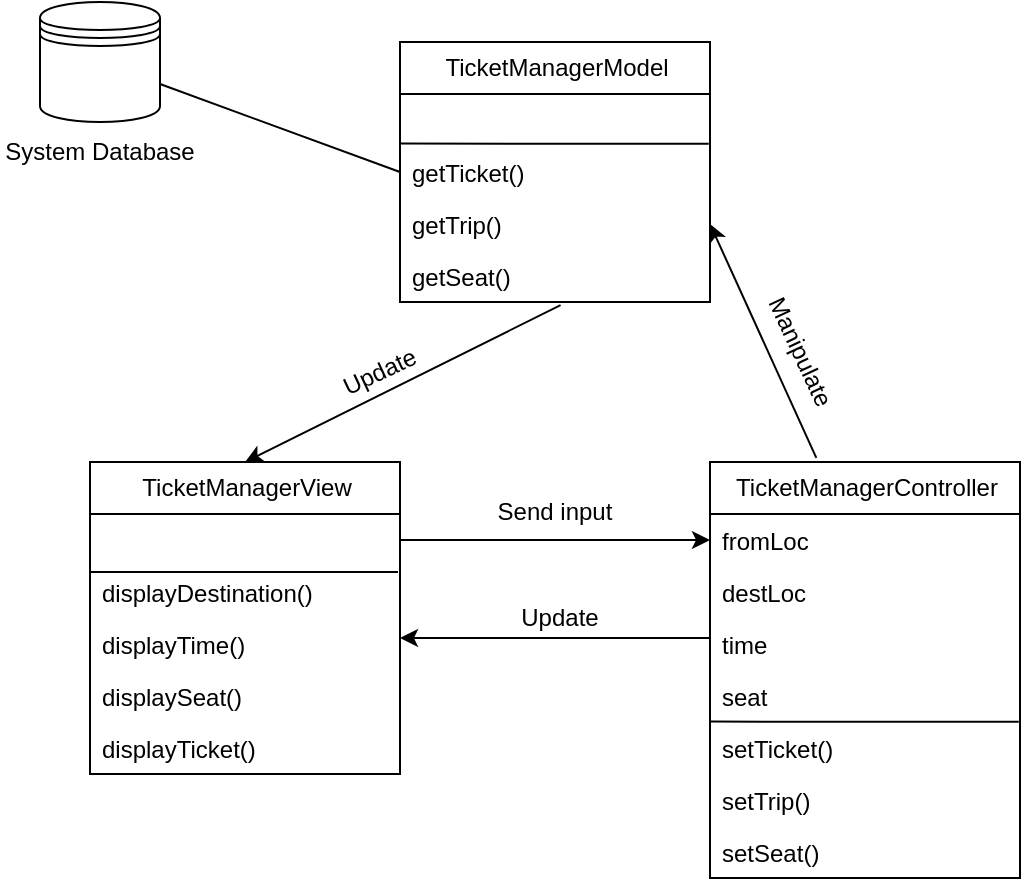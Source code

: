 <mxfile version="21.0.8" type="device"><diagram name="Page-1" id="fF0NxSpCx__5eyTgVXJ6"><mxGraphModel dx="1018" dy="619" grid="1" gridSize="10" guides="1" tooltips="1" connect="1" arrows="1" fold="1" page="1" pageScale="1" pageWidth="850" pageHeight="1100" math="0" shadow="0"><root><mxCell id="0"/><mxCell id="1" parent="0"/><mxCell id="oK4kSmebgQb4HT53uHcC-5" style="rounded=0;orthogonalLoop=1;jettySize=auto;html=1;entryX=0;entryY=0.5;entryDx=0;entryDy=0;endArrow=none;endFill=0;" edge="1" parent="1" source="oK4kSmebgQb4HT53uHcC-2" target="oK4kSmebgQb4HT53uHcC-14"><mxGeometry relative="1" as="geometry"><mxPoint x="270" y="260" as="targetPoint"/></mxGeometry></mxCell><mxCell id="oK4kSmebgQb4HT53uHcC-2" value="" style="shape=datastore;whiteSpace=wrap;html=1;" vertex="1" parent="1"><mxGeometry x="120" y="130" width="60" height="60" as="geometry"/></mxCell><mxCell id="oK4kSmebgQb4HT53uHcC-12" value="TicketManagerModel" style="swimlane;fontStyle=0;childLayout=stackLayout;horizontal=1;startSize=26;fillColor=none;horizontalStack=0;resizeParent=1;resizeParentMax=0;resizeLast=0;collapsible=1;marginBottom=0;html=1;strokeColor=default;" vertex="1" parent="1"><mxGeometry x="300" y="150" width="155" height="130" as="geometry"/></mxCell><mxCell id="oK4kSmebgQb4HT53uHcC-13" value="&amp;nbsp;" style="text;strokeColor=none;fillColor=none;align=left;verticalAlign=top;spacingLeft=4;spacingRight=4;overflow=hidden;rotatable=0;points=[[0,0.5],[1,0.5]];portConstraint=eastwest;whiteSpace=wrap;html=1;" vertex="1" parent="oK4kSmebgQb4HT53uHcC-12"><mxGeometry y="26" width="155" height="26" as="geometry"/></mxCell><mxCell id="oK4kSmebgQb4HT53uHcC-14" value="getTicket()" style="text;strokeColor=none;fillColor=none;align=left;verticalAlign=top;spacingLeft=4;spacingRight=4;overflow=hidden;rotatable=0;points=[[0,0.5],[1,0.5]];portConstraint=eastwest;whiteSpace=wrap;html=1;" vertex="1" parent="oK4kSmebgQb4HT53uHcC-12"><mxGeometry y="52" width="155" height="26" as="geometry"/></mxCell><mxCell id="oK4kSmebgQb4HT53uHcC-19" value="getTrip()" style="text;strokeColor=none;fillColor=none;align=left;verticalAlign=top;spacingLeft=4;spacingRight=4;overflow=hidden;rotatable=0;points=[[0,0.5],[1,0.5]];portConstraint=eastwest;whiteSpace=wrap;html=1;" vertex="1" parent="oK4kSmebgQb4HT53uHcC-12"><mxGeometry y="78" width="155" height="26" as="geometry"/></mxCell><mxCell id="oK4kSmebgQb4HT53uHcC-21" value="getSeat()" style="text;strokeColor=none;fillColor=none;align=left;verticalAlign=top;spacingLeft=4;spacingRight=4;overflow=hidden;rotatable=0;points=[[0,0.5],[1,0.5]];portConstraint=eastwest;whiteSpace=wrap;html=1;" vertex="1" parent="oK4kSmebgQb4HT53uHcC-12"><mxGeometry y="104" width="155" height="26" as="geometry"/></mxCell><mxCell id="oK4kSmebgQb4HT53uHcC-20" value="" style="endArrow=none;html=1;rounded=0;entryX=0.001;entryY=0.954;entryDx=0;entryDy=0;entryPerimeter=0;exitX=0.996;exitY=0.959;exitDx=0;exitDy=0;exitPerimeter=0;" edge="1" parent="oK4kSmebgQb4HT53uHcC-12" source="oK4kSmebgQb4HT53uHcC-13" target="oK4kSmebgQb4HT53uHcC-13"><mxGeometry width="50" height="50" relative="1" as="geometry"><mxPoint x="50" y="190" as="sourcePoint"/><mxPoint x="100" y="140" as="targetPoint"/></mxGeometry></mxCell><mxCell id="oK4kSmebgQb4HT53uHcC-28" style="rounded=0;orthogonalLoop=1;jettySize=auto;html=1;entryX=0.518;entryY=1.06;entryDx=0;entryDy=0;entryPerimeter=0;startArrow=classic;startFill=1;endArrow=none;endFill=0;exitX=0.5;exitY=0;exitDx=0;exitDy=0;" edge="1" parent="1" source="oK4kSmebgQb4HT53uHcC-22" target="oK4kSmebgQb4HT53uHcC-21"><mxGeometry relative="1" as="geometry"/></mxCell><mxCell id="oK4kSmebgQb4HT53uHcC-22" value="TicketManagerView" style="swimlane;fontStyle=0;childLayout=stackLayout;horizontal=1;startSize=26;fillColor=none;horizontalStack=0;resizeParent=1;resizeParentMax=0;resizeLast=0;collapsible=1;marginBottom=0;html=1;strokeColor=default;" vertex="1" parent="1"><mxGeometry x="145" y="360" width="155" height="156" as="geometry"/></mxCell><mxCell id="oK4kSmebgQb4HT53uHcC-23" value="&amp;nbsp;" style="text;strokeColor=none;fillColor=none;align=left;verticalAlign=top;spacingLeft=4;spacingRight=4;overflow=hidden;rotatable=0;points=[[0,0.5],[1,0.5]];portConstraint=eastwest;whiteSpace=wrap;html=1;" vertex="1" parent="oK4kSmebgQb4HT53uHcC-22"><mxGeometry y="26" width="155" height="26" as="geometry"/></mxCell><mxCell id="oK4kSmebgQb4HT53uHcC-24" value="displayDestination()" style="text;strokeColor=none;fillColor=none;align=left;verticalAlign=top;spacingLeft=4;spacingRight=4;overflow=hidden;rotatable=0;points=[[0,0.5],[1,0.5]];portConstraint=eastwest;whiteSpace=wrap;html=1;" vertex="1" parent="oK4kSmebgQb4HT53uHcC-22"><mxGeometry y="52" width="155" height="26" as="geometry"/></mxCell><mxCell id="oK4kSmebgQb4HT53uHcC-37" value="displayTime()" style="text;strokeColor=none;fillColor=none;align=left;verticalAlign=top;spacingLeft=4;spacingRight=4;overflow=hidden;rotatable=0;points=[[0,0.5],[1,0.5]];portConstraint=eastwest;whiteSpace=wrap;html=1;" vertex="1" parent="oK4kSmebgQb4HT53uHcC-22"><mxGeometry y="78" width="155" height="26" as="geometry"/></mxCell><mxCell id="oK4kSmebgQb4HT53uHcC-38" value="displaySeat()" style="text;strokeColor=none;fillColor=none;align=left;verticalAlign=top;spacingLeft=4;spacingRight=4;overflow=hidden;rotatable=0;points=[[0,0.5],[1,0.5]];portConstraint=eastwest;whiteSpace=wrap;html=1;" vertex="1" parent="oK4kSmebgQb4HT53uHcC-22"><mxGeometry y="104" width="155" height="26" as="geometry"/></mxCell><mxCell id="oK4kSmebgQb4HT53uHcC-36" value="displayTicket()" style="text;strokeColor=none;fillColor=none;align=left;verticalAlign=top;spacingLeft=4;spacingRight=4;overflow=hidden;rotatable=0;points=[[0,0.5],[1,0.5]];portConstraint=eastwest;whiteSpace=wrap;html=1;" vertex="1" parent="oK4kSmebgQb4HT53uHcC-22"><mxGeometry y="130" width="155" height="26" as="geometry"/></mxCell><mxCell id="oK4kSmebgQb4HT53uHcC-29" value="Update" style="text;html=1;strokeColor=none;fillColor=none;align=center;verticalAlign=middle;whiteSpace=wrap;rounded=0;rotation=-25;" vertex="1" parent="1"><mxGeometry x="260" y="300" width="60" height="30" as="geometry"/></mxCell><mxCell id="oK4kSmebgQb4HT53uHcC-50" style="rounded=0;orthogonalLoop=1;jettySize=auto;html=1;entryX=1;entryY=0.5;entryDx=0;entryDy=0;exitX=0.343;exitY=-0.01;exitDx=0;exitDy=0;exitPerimeter=0;" edge="1" parent="1" source="oK4kSmebgQb4HT53uHcC-30" target="oK4kSmebgQb4HT53uHcC-19"><mxGeometry relative="1" as="geometry"><mxPoint x="500" y="360" as="sourcePoint"/></mxGeometry></mxCell><mxCell id="oK4kSmebgQb4HT53uHcC-30" value="TicketManagerController" style="swimlane;fontStyle=0;childLayout=stackLayout;horizontal=1;startSize=26;fillColor=none;horizontalStack=0;resizeParent=1;resizeParentMax=0;resizeLast=0;collapsible=1;marginBottom=0;html=1;strokeColor=default;" vertex="1" parent="1"><mxGeometry x="455" y="360" width="155" height="208" as="geometry"/></mxCell><mxCell id="oK4kSmebgQb4HT53uHcC-31" value="fromLoc" style="text;strokeColor=none;fillColor=none;align=left;verticalAlign=top;spacingLeft=4;spacingRight=4;overflow=hidden;rotatable=0;points=[[0,0.5],[1,0.5]];portConstraint=eastwest;whiteSpace=wrap;html=1;" vertex="1" parent="oK4kSmebgQb4HT53uHcC-30"><mxGeometry y="26" width="155" height="26" as="geometry"/></mxCell><mxCell id="oK4kSmebgQb4HT53uHcC-55" value="destLoc" style="text;strokeColor=none;fillColor=none;align=left;verticalAlign=top;spacingLeft=4;spacingRight=4;overflow=hidden;rotatable=0;points=[[0,0.5],[1,0.5]];portConstraint=eastwest;whiteSpace=wrap;html=1;" vertex="1" parent="oK4kSmebgQb4HT53uHcC-30"><mxGeometry y="52" width="155" height="26" as="geometry"/></mxCell><mxCell id="oK4kSmebgQb4HT53uHcC-56" value="time" style="text;strokeColor=none;fillColor=none;align=left;verticalAlign=top;spacingLeft=4;spacingRight=4;overflow=hidden;rotatable=0;points=[[0,0.5],[1,0.5]];portConstraint=eastwest;whiteSpace=wrap;html=1;" vertex="1" parent="oK4kSmebgQb4HT53uHcC-30"><mxGeometry y="78" width="155" height="26" as="geometry"/></mxCell><mxCell id="oK4kSmebgQb4HT53uHcC-57" value="seat" style="text;strokeColor=none;fillColor=none;align=left;verticalAlign=top;spacingLeft=4;spacingRight=4;overflow=hidden;rotatable=0;points=[[0,0.5],[1,0.5]];portConstraint=eastwest;whiteSpace=wrap;html=1;" vertex="1" parent="oK4kSmebgQb4HT53uHcC-30"><mxGeometry y="104" width="155" height="26" as="geometry"/></mxCell><mxCell id="oK4kSmebgQb4HT53uHcC-32" value="setTicket()" style="text;strokeColor=none;fillColor=none;align=left;verticalAlign=top;spacingLeft=4;spacingRight=4;overflow=hidden;rotatable=0;points=[[0,0.5],[1,0.5]];portConstraint=eastwest;whiteSpace=wrap;html=1;" vertex="1" parent="oK4kSmebgQb4HT53uHcC-30"><mxGeometry y="130" width="155" height="26" as="geometry"/></mxCell><mxCell id="oK4kSmebgQb4HT53uHcC-33" value="setTrip()" style="text;strokeColor=none;fillColor=none;align=left;verticalAlign=top;spacingLeft=4;spacingRight=4;overflow=hidden;rotatable=0;points=[[0,0.5],[1,0.5]];portConstraint=eastwest;whiteSpace=wrap;html=1;" vertex="1" parent="oK4kSmebgQb4HT53uHcC-30"><mxGeometry y="156" width="155" height="26" as="geometry"/></mxCell><mxCell id="oK4kSmebgQb4HT53uHcC-34" value="setSeat()" style="text;strokeColor=none;fillColor=none;align=left;verticalAlign=top;spacingLeft=4;spacingRight=4;overflow=hidden;rotatable=0;points=[[0,0.5],[1,0.5]];portConstraint=eastwest;whiteSpace=wrap;html=1;" vertex="1" parent="oK4kSmebgQb4HT53uHcC-30"><mxGeometry y="182" width="155" height="26" as="geometry"/></mxCell><mxCell id="oK4kSmebgQb4HT53uHcC-35" value="" style="endArrow=none;html=1;rounded=0;entryX=0.001;entryY=0.954;entryDx=0;entryDy=0;entryPerimeter=0;exitX=0.996;exitY=0.959;exitDx=0;exitDy=0;exitPerimeter=0;" edge="1" parent="oK4kSmebgQb4HT53uHcC-30"><mxGeometry width="50" height="50" relative="1" as="geometry"><mxPoint x="154.38" y="129.934" as="sourcePoint"/><mxPoint x="0.155" y="129.804" as="targetPoint"/></mxGeometry></mxCell><mxCell id="oK4kSmebgQb4HT53uHcC-44" value="" style="endArrow=none;html=1;rounded=0;entryX=0.001;entryY=0.954;entryDx=0;entryDy=0;entryPerimeter=0;exitX=0.996;exitY=0.959;exitDx=0;exitDy=0;exitPerimeter=0;" edge="1" parent="1"><mxGeometry width="50" height="50" relative="1" as="geometry"><mxPoint x="299" y="415" as="sourcePoint"/><mxPoint x="145" y="415" as="targetPoint"/></mxGeometry></mxCell><mxCell id="oK4kSmebgQb4HT53uHcC-48" style="edgeStyle=orthogonalEdgeStyle;rounded=0;orthogonalLoop=1;jettySize=auto;html=1;entryX=1;entryY=0.5;entryDx=0;entryDy=0;exitX=0;exitY=0.5;exitDx=0;exitDy=0;" edge="1" parent="1"><mxGeometry relative="1" as="geometry"><mxPoint x="455" y="448" as="sourcePoint"/><mxPoint x="300" y="448" as="targetPoint"/></mxGeometry></mxCell><mxCell id="oK4kSmebgQb4HT53uHcC-49" value="Update" style="text;html=1;strokeColor=none;fillColor=none;align=center;verticalAlign=middle;whiteSpace=wrap;rounded=0;rotation=0;" vertex="1" parent="1"><mxGeometry x="350" y="423" width="60" height="30" as="geometry"/></mxCell><mxCell id="oK4kSmebgQb4HT53uHcC-51" value="Manipulate" style="text;html=1;strokeColor=none;fillColor=none;align=center;verticalAlign=middle;whiteSpace=wrap;rounded=0;rotation=65;" vertex="1" parent="1"><mxGeometry x="470" y="290" width="60" height="30" as="geometry"/></mxCell><mxCell id="oK4kSmebgQb4HT53uHcC-52" value="System Database" style="text;html=1;strokeColor=none;fillColor=none;align=center;verticalAlign=middle;whiteSpace=wrap;rounded=0;" vertex="1" parent="1"><mxGeometry x="100" y="190" width="100" height="30" as="geometry"/></mxCell><mxCell id="oK4kSmebgQb4HT53uHcC-53" style="edgeStyle=orthogonalEdgeStyle;rounded=0;orthogonalLoop=1;jettySize=auto;html=1;entryX=0;entryY=0.5;entryDx=0;entryDy=0;" edge="1" parent="1" source="oK4kSmebgQb4HT53uHcC-23" target="oK4kSmebgQb4HT53uHcC-31"><mxGeometry relative="1" as="geometry"/></mxCell><mxCell id="oK4kSmebgQb4HT53uHcC-54" value="Send input" style="text;html=1;strokeColor=none;fillColor=none;align=center;verticalAlign=middle;whiteSpace=wrap;rounded=0;rotation=0;" vertex="1" parent="1"><mxGeometry x="341.25" y="370" width="72.5" height="30" as="geometry"/></mxCell></root></mxGraphModel></diagram></mxfile>